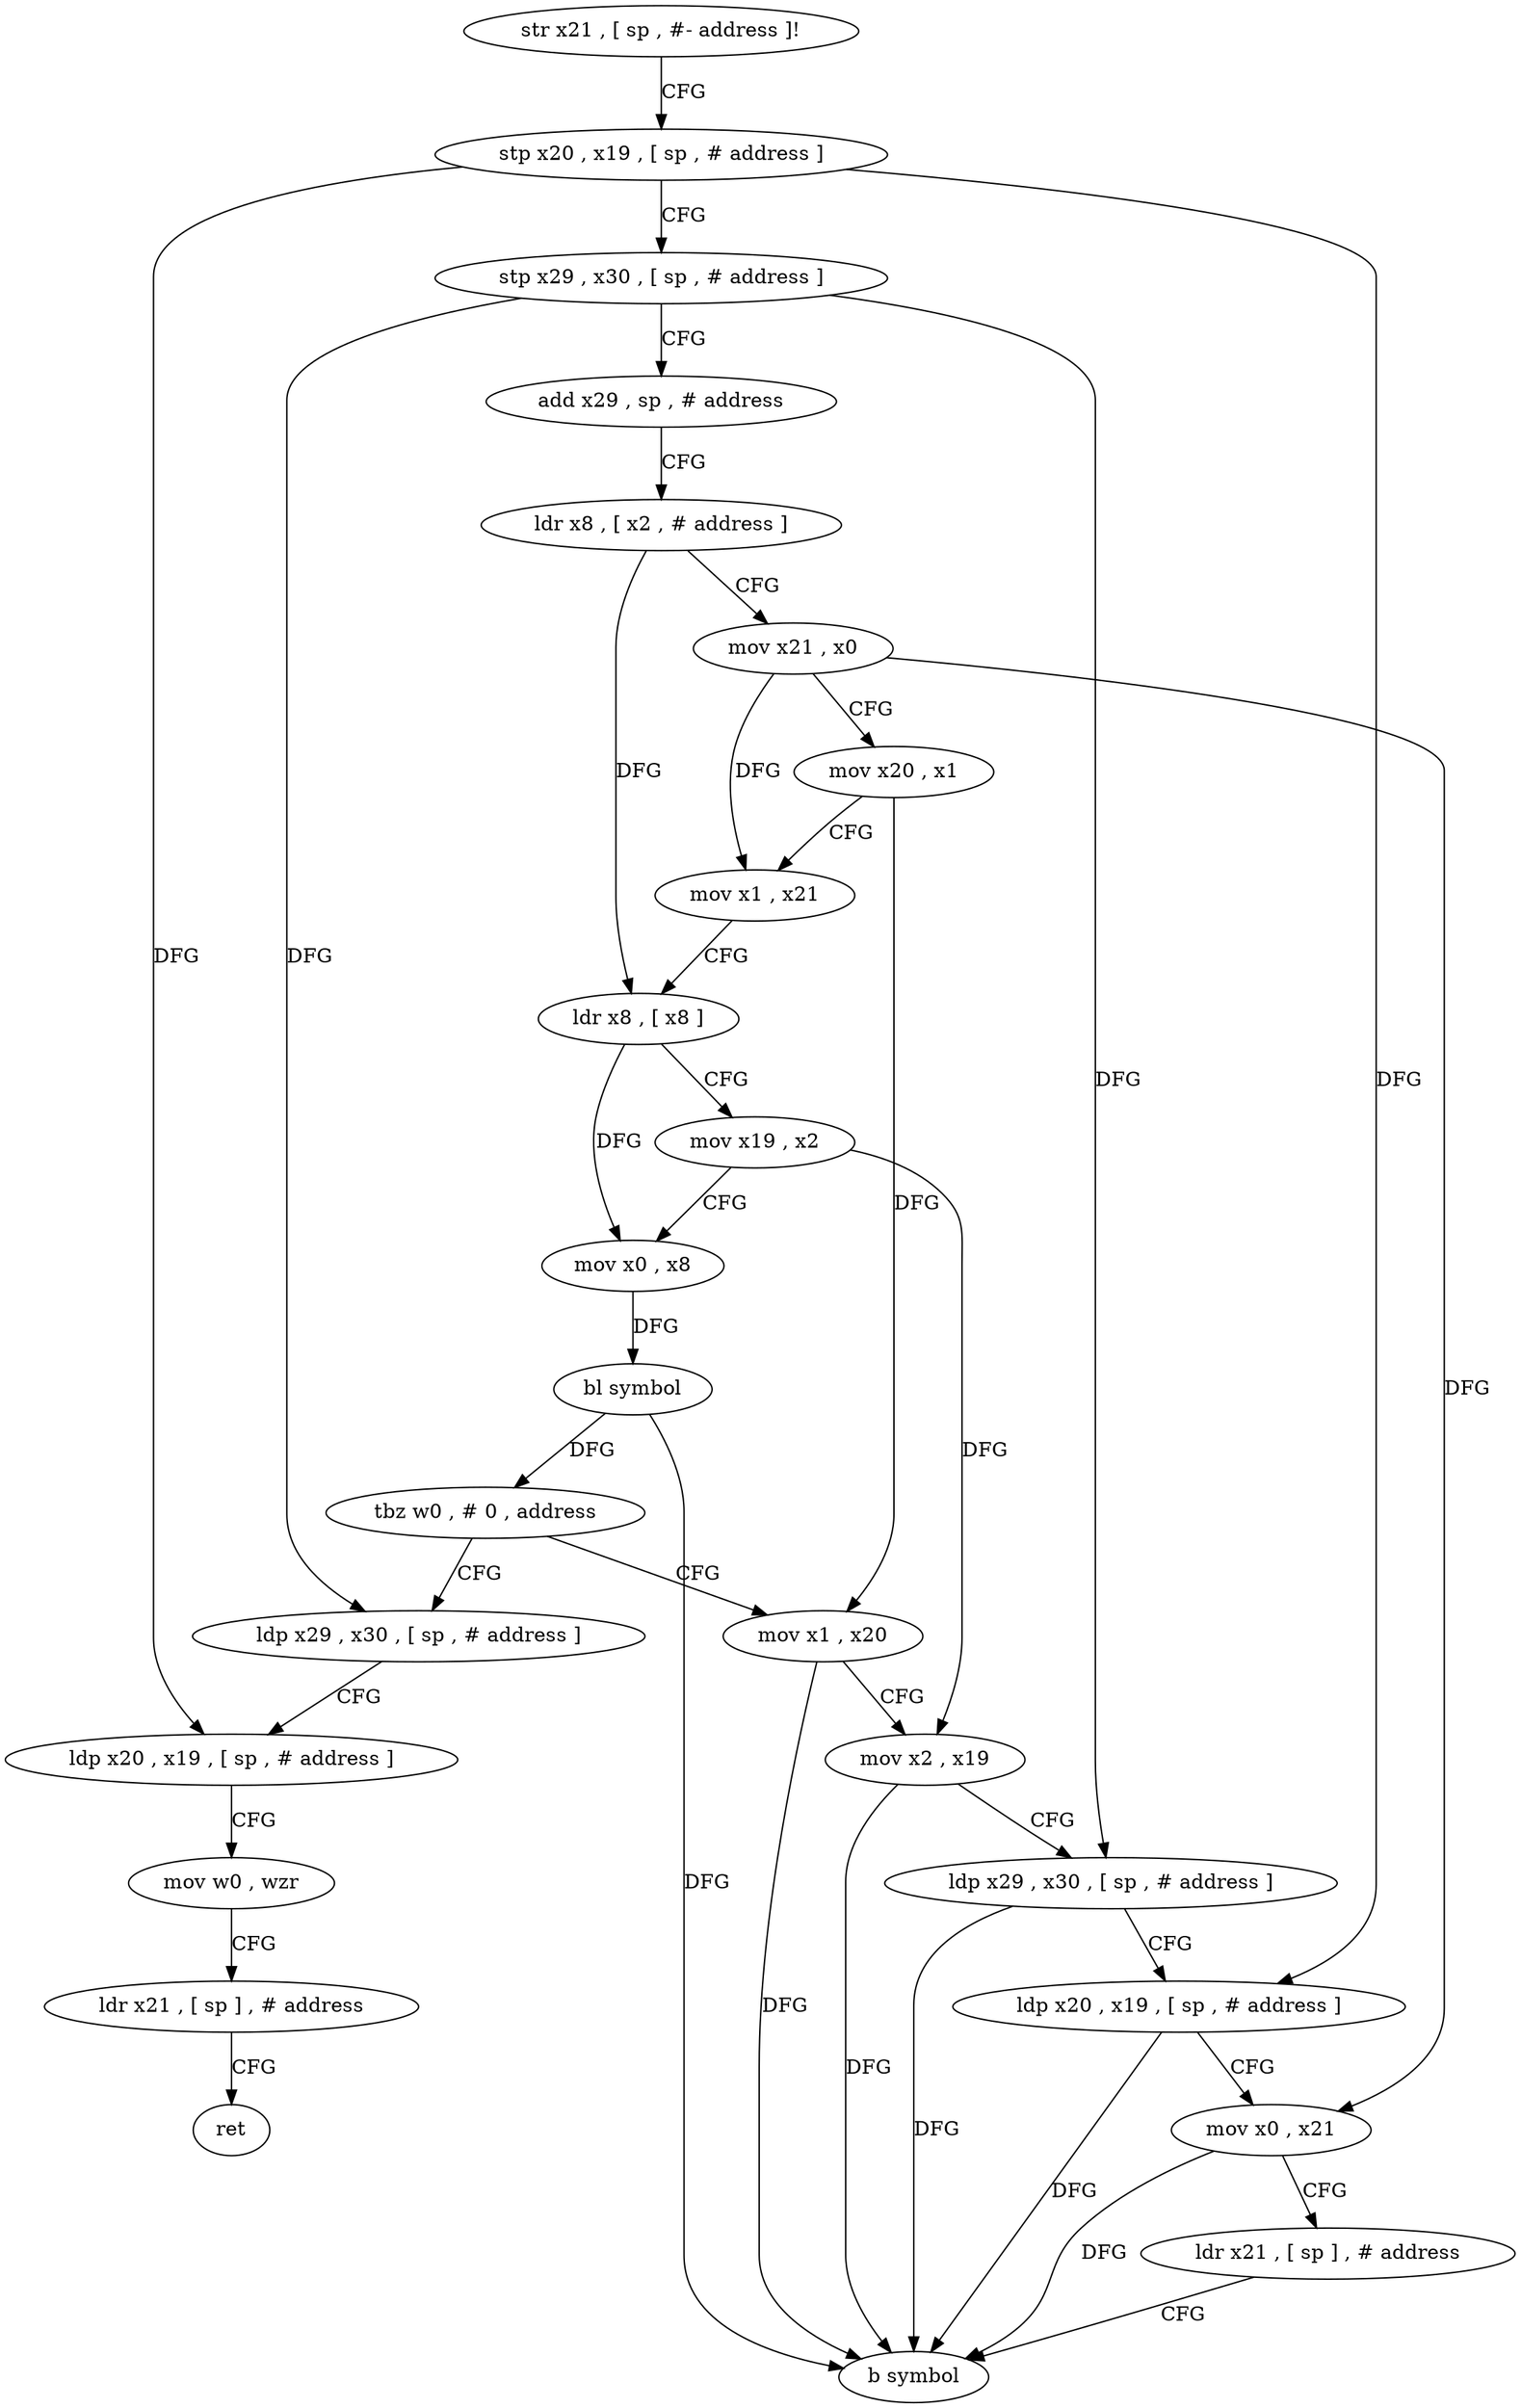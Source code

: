 digraph "func" {
"4214516" [label = "str x21 , [ sp , #- address ]!" ]
"4214520" [label = "stp x20 , x19 , [ sp , # address ]" ]
"4214524" [label = "stp x29 , x30 , [ sp , # address ]" ]
"4214528" [label = "add x29 , sp , # address" ]
"4214532" [label = "ldr x8 , [ x2 , # address ]" ]
"4214536" [label = "mov x21 , x0" ]
"4214540" [label = "mov x20 , x1" ]
"4214544" [label = "mov x1 , x21" ]
"4214548" [label = "ldr x8 , [ x8 ]" ]
"4214552" [label = "mov x19 , x2" ]
"4214556" [label = "mov x0 , x8" ]
"4214560" [label = "bl symbol" ]
"4214564" [label = "tbz w0 , # 0 , address" ]
"4214596" [label = "ldp x29 , x30 , [ sp , # address ]" ]
"4214568" [label = "mov x1 , x20" ]
"4214600" [label = "ldp x20 , x19 , [ sp , # address ]" ]
"4214604" [label = "mov w0 , wzr" ]
"4214608" [label = "ldr x21 , [ sp ] , # address" ]
"4214612" [label = "ret" ]
"4214572" [label = "mov x2 , x19" ]
"4214576" [label = "ldp x29 , x30 , [ sp , # address ]" ]
"4214580" [label = "ldp x20 , x19 , [ sp , # address ]" ]
"4214584" [label = "mov x0 , x21" ]
"4214588" [label = "ldr x21 , [ sp ] , # address" ]
"4214592" [label = "b symbol" ]
"4214516" -> "4214520" [ label = "CFG" ]
"4214520" -> "4214524" [ label = "CFG" ]
"4214520" -> "4214600" [ label = "DFG" ]
"4214520" -> "4214580" [ label = "DFG" ]
"4214524" -> "4214528" [ label = "CFG" ]
"4214524" -> "4214596" [ label = "DFG" ]
"4214524" -> "4214576" [ label = "DFG" ]
"4214528" -> "4214532" [ label = "CFG" ]
"4214532" -> "4214536" [ label = "CFG" ]
"4214532" -> "4214548" [ label = "DFG" ]
"4214536" -> "4214540" [ label = "CFG" ]
"4214536" -> "4214544" [ label = "DFG" ]
"4214536" -> "4214584" [ label = "DFG" ]
"4214540" -> "4214544" [ label = "CFG" ]
"4214540" -> "4214568" [ label = "DFG" ]
"4214544" -> "4214548" [ label = "CFG" ]
"4214548" -> "4214552" [ label = "CFG" ]
"4214548" -> "4214556" [ label = "DFG" ]
"4214552" -> "4214556" [ label = "CFG" ]
"4214552" -> "4214572" [ label = "DFG" ]
"4214556" -> "4214560" [ label = "DFG" ]
"4214560" -> "4214564" [ label = "DFG" ]
"4214560" -> "4214592" [ label = "DFG" ]
"4214564" -> "4214596" [ label = "CFG" ]
"4214564" -> "4214568" [ label = "CFG" ]
"4214596" -> "4214600" [ label = "CFG" ]
"4214568" -> "4214572" [ label = "CFG" ]
"4214568" -> "4214592" [ label = "DFG" ]
"4214600" -> "4214604" [ label = "CFG" ]
"4214604" -> "4214608" [ label = "CFG" ]
"4214608" -> "4214612" [ label = "CFG" ]
"4214572" -> "4214576" [ label = "CFG" ]
"4214572" -> "4214592" [ label = "DFG" ]
"4214576" -> "4214580" [ label = "CFG" ]
"4214576" -> "4214592" [ label = "DFG" ]
"4214580" -> "4214584" [ label = "CFG" ]
"4214580" -> "4214592" [ label = "DFG" ]
"4214584" -> "4214588" [ label = "CFG" ]
"4214584" -> "4214592" [ label = "DFG" ]
"4214588" -> "4214592" [ label = "CFG" ]
}
